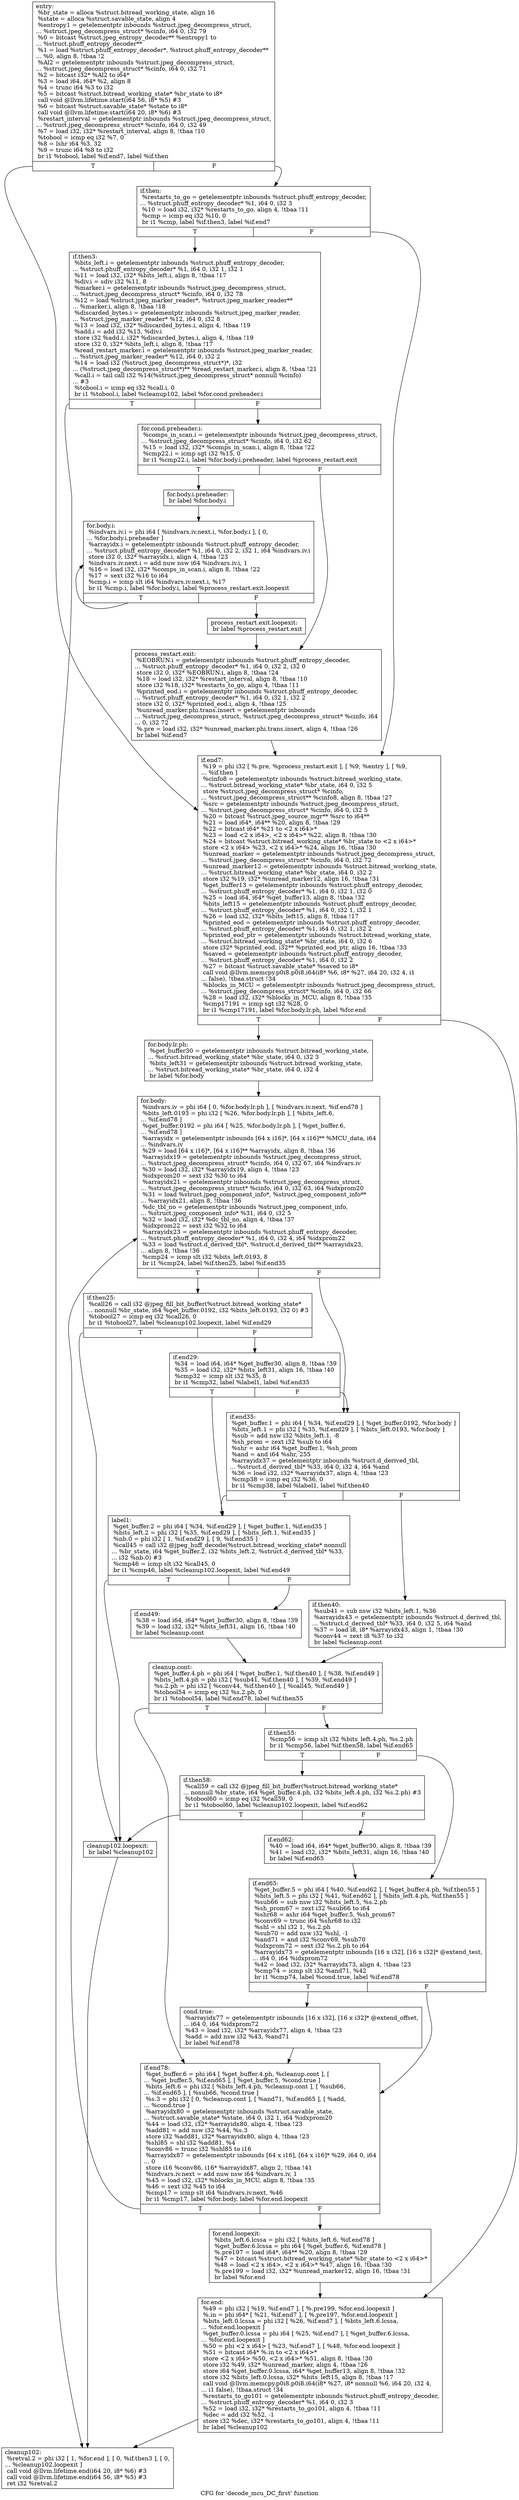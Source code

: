 digraph "CFG for 'decode_mcu_DC_first' function" {
	label="CFG for 'decode_mcu_DC_first' function";

	Node0x4faf3f0 [shape=record,label="{entry:\l  %br_state = alloca %struct.bitread_working_state, align 16\l  %state = alloca %struct.savable_state, align 4\l  %entropy1 = getelementptr inbounds %struct.jpeg_decompress_struct,\l... %struct.jpeg_decompress_struct* %cinfo, i64 0, i32 79\l  %0 = bitcast %struct.jpeg_entropy_decoder** %entropy1 to\l... %struct.phuff_entropy_decoder**\l  %1 = load %struct.phuff_entropy_decoder*, %struct.phuff_entropy_decoder**\l... %0, align 8, !tbaa !2\l  %Al2 = getelementptr inbounds %struct.jpeg_decompress_struct,\l... %struct.jpeg_decompress_struct* %cinfo, i64 0, i32 71\l  %2 = bitcast i32* %Al2 to i64*\l  %3 = load i64, i64* %2, align 8\l  %4 = trunc i64 %3 to i32\l  %5 = bitcast %struct.bitread_working_state* %br_state to i8*\l  call void @llvm.lifetime.start(i64 56, i8* %5) #3\l  %6 = bitcast %struct.savable_state* %state to i8*\l  call void @llvm.lifetime.start(i64 20, i8* %6) #3\l  %restart_interval = getelementptr inbounds %struct.jpeg_decompress_struct,\l... %struct.jpeg_decompress_struct* %cinfo, i64 0, i32 49\l  %7 = load i32, i32* %restart_interval, align 8, !tbaa !10\l  %tobool = icmp eq i32 %7, 0\l  %8 = lshr i64 %3, 32\l  %9 = trunc i64 %8 to i32\l  br i1 %tobool, label %if.end7, label %if.then\l|{<s0>T|<s1>F}}"];
	Node0x4faf3f0:s0 -> Node0x4faf880;
	Node0x4faf3f0:s1 -> Node0x4fb0590;
	Node0x4fb0590 [shape=record,label="{if.then:                                          \l  %restarts_to_go = getelementptr inbounds %struct.phuff_entropy_decoder,\l... %struct.phuff_entropy_decoder* %1, i64 0, i32 3\l  %10 = load i32, i32* %restarts_to_go, align 4, !tbaa !11\l  %cmp = icmp eq i32 %10, 0\l  br i1 %cmp, label %if.then3, label %if.end7\l|{<s0>T|<s1>F}}"];
	Node0x4fb0590:s0 -> Node0x4faf310;
	Node0x4fb0590:s1 -> Node0x4faf880;
	Node0x4faf310 [shape=record,label="{if.then3:                                         \l  %bits_left.i = getelementptr inbounds %struct.phuff_entropy_decoder,\l... %struct.phuff_entropy_decoder* %1, i64 0, i32 1, i32 1\l  %11 = load i32, i32* %bits_left.i, align 8, !tbaa !17\l  %div.i = sdiv i32 %11, 8\l  %marker.i = getelementptr inbounds %struct.jpeg_decompress_struct,\l... %struct.jpeg_decompress_struct* %cinfo, i64 0, i32 78\l  %12 = load %struct.jpeg_marker_reader*, %struct.jpeg_marker_reader**\l... %marker.i, align 8, !tbaa !18\l  %discarded_bytes.i = getelementptr inbounds %struct.jpeg_marker_reader,\l... %struct.jpeg_marker_reader* %12, i64 0, i32 8\l  %13 = load i32, i32* %discarded_bytes.i, align 4, !tbaa !19\l  %add.i = add i32 %13, %div.i\l  store i32 %add.i, i32* %discarded_bytes.i, align 4, !tbaa !19\l  store i32 0, i32* %bits_left.i, align 8, !tbaa !17\l  %read_restart_marker.i = getelementptr inbounds %struct.jpeg_marker_reader,\l... %struct.jpeg_marker_reader* %12, i64 0, i32 2\l  %14 = load i32 (%struct.jpeg_decompress_struct*)*, i32\l... (%struct.jpeg_decompress_struct*)** %read_restart_marker.i, align 8, !tbaa !21\l  %call.i = tail call i32 %14(%struct.jpeg_decompress_struct* nonnull %cinfo)\l... #3\l  %tobool.i = icmp eq i32 %call.i, 0\l  br i1 %tobool.i, label %cleanup102, label %for.cond.preheader.i\l|{<s0>T|<s1>F}}"];
	Node0x4faf310:s0 -> Node0x4fa3910;
	Node0x4faf310:s1 -> Node0x4fa3a20;
	Node0x4fa3a20 [shape=record,label="{for.cond.preheader.i:                             \l  %comps_in_scan.i = getelementptr inbounds %struct.jpeg_decompress_struct,\l... %struct.jpeg_decompress_struct* %cinfo, i64 0, i32 62\l  %15 = load i32, i32* %comps_in_scan.i, align 8, !tbaa !22\l  %cmp22.i = icmp sgt i32 %15, 0\l  br i1 %cmp22.i, label %for.body.i.preheader, label %process_restart.exit\l|{<s0>T|<s1>F}}"];
	Node0x4fa3a20:s0 -> Node0x4fb0ed0;
	Node0x4fa3a20:s1 -> Node0x4fa3f90;
	Node0x4fb0ed0 [shape=record,label="{for.body.i.preheader:                             \l  br label %for.body.i\l}"];
	Node0x4fb0ed0 -> Node0x4fa4120;
	Node0x4fa4120 [shape=record,label="{for.body.i:                                       \l  %indvars.iv.i = phi i64 [ %indvars.iv.next.i, %for.body.i ], [ 0,\l... %for.body.i.preheader ]\l  %arrayidx.i = getelementptr inbounds %struct.phuff_entropy_decoder,\l... %struct.phuff_entropy_decoder* %1, i64 0, i32 2, i32 1, i64 %indvars.iv.i\l  store i32 0, i32* %arrayidx.i, align 4, !tbaa !23\l  %indvars.iv.next.i = add nuw nsw i64 %indvars.iv.i, 1\l  %16 = load i32, i32* %comps_in_scan.i, align 8, !tbaa !22\l  %17 = sext i32 %16 to i64\l  %cmp.i = icmp slt i64 %indvars.iv.next.i, %17\l  br i1 %cmp.i, label %for.body.i, label %process_restart.exit.loopexit\l|{<s0>T|<s1>F}}"];
	Node0x4fa4120:s0 -> Node0x4fa4120;
	Node0x4fa4120:s1 -> Node0x4fa4710;
	Node0x4fa4710 [shape=record,label="{process_restart.exit.loopexit:                    \l  br label %process_restart.exit\l}"];
	Node0x4fa4710 -> Node0x4fa3f90;
	Node0x4fa3f90 [shape=record,label="{process_restart.exit:                             \l  %EOBRUN.i = getelementptr inbounds %struct.phuff_entropy_decoder,\l... %struct.phuff_entropy_decoder* %1, i64 0, i32 2, i32 0\l  store i32 0, i32* %EOBRUN.i, align 8, !tbaa !24\l  %18 = load i32, i32* %restart_interval, align 8, !tbaa !10\l  store i32 %18, i32* %restarts_to_go, align 4, !tbaa !11\l  %printed_eod.i = getelementptr inbounds %struct.phuff_entropy_decoder,\l... %struct.phuff_entropy_decoder* %1, i64 0, i32 1, i32 2\l  store i32 0, i32* %printed_eod.i, align 4, !tbaa !25\l  %unread_marker.phi.trans.insert = getelementptr inbounds\l... %struct.jpeg_decompress_struct, %struct.jpeg_decompress_struct* %cinfo, i64\l... 0, i32 72\l  %.pre = load i32, i32* %unread_marker.phi.trans.insert, align 4, !tbaa !26\l  br label %if.end7\l}"];
	Node0x4fa3f90 -> Node0x4faf880;
	Node0x4faf880 [shape=record,label="{if.end7:                                          \l  %19 = phi i32 [ %.pre, %process_restart.exit ], [ %9, %entry ], [ %9,\l... %if.then ]\l  %cinfo8 = getelementptr inbounds %struct.bitread_working_state,\l... %struct.bitread_working_state* %br_state, i64 0, i32 5\l  store %struct.jpeg_decompress_struct* %cinfo,\l... %struct.jpeg_decompress_struct** %cinfo8, align 8, !tbaa !27\l  %src = getelementptr inbounds %struct.jpeg_decompress_struct,\l... %struct.jpeg_decompress_struct* %cinfo, i64 0, i32 5\l  %20 = bitcast %struct.jpeg_source_mgr** %src to i64**\l  %21 = load i64*, i64** %20, align 8, !tbaa !29\l  %22 = bitcast i64* %21 to \<2 x i64\>*\l  %23 = load \<2 x i64\>, \<2 x i64\>* %22, align 8, !tbaa !30\l  %24 = bitcast %struct.bitread_working_state* %br_state to \<2 x i64\>*\l  store \<2 x i64\> %23, \<2 x i64\>* %24, align 16, !tbaa !30\l  %unread_marker = getelementptr inbounds %struct.jpeg_decompress_struct,\l... %struct.jpeg_decompress_struct* %cinfo, i64 0, i32 72\l  %unread_marker12 = getelementptr inbounds %struct.bitread_working_state,\l... %struct.bitread_working_state* %br_state, i64 0, i32 2\l  store i32 %19, i32* %unread_marker12, align 16, !tbaa !31\l  %get_buffer13 = getelementptr inbounds %struct.phuff_entropy_decoder,\l... %struct.phuff_entropy_decoder* %1, i64 0, i32 1, i32 0\l  %25 = load i64, i64* %get_buffer13, align 8, !tbaa !32\l  %bits_left15 = getelementptr inbounds %struct.phuff_entropy_decoder,\l... %struct.phuff_entropy_decoder* %1, i64 0, i32 1, i32 1\l  %26 = load i32, i32* %bits_left15, align 8, !tbaa !17\l  %printed_eod = getelementptr inbounds %struct.phuff_entropy_decoder,\l... %struct.phuff_entropy_decoder* %1, i64 0, i32 1, i32 2\l  %printed_eod_ptr = getelementptr inbounds %struct.bitread_working_state,\l... %struct.bitread_working_state* %br_state, i64 0, i32 6\l  store i32* %printed_eod, i32** %printed_eod_ptr, align 16, !tbaa !33\l  %saved = getelementptr inbounds %struct.phuff_entropy_decoder,\l... %struct.phuff_entropy_decoder* %1, i64 0, i32 2\l  %27 = bitcast %struct.savable_state* %saved to i8*\l  call void @llvm.memcpy.p0i8.p0i8.i64(i8* %6, i8* %27, i64 20, i32 4, i1\l... false), !tbaa.struct !34\l  %blocks_in_MCU = getelementptr inbounds %struct.jpeg_decompress_struct,\l... %struct.jpeg_decompress_struct* %cinfo, i64 0, i32 66\l  %28 = load i32, i32* %blocks_in_MCU, align 8, !tbaa !35\l  %cmp17191 = icmp sgt i32 %28, 0\l  br i1 %cmp17191, label %for.body.lr.ph, label %for.end\l|{<s0>T|<s1>F}}"];
	Node0x4faf880:s0 -> Node0x4fa3c50;
	Node0x4faf880:s1 -> Node0x4fa3d30;
	Node0x4fa3c50 [shape=record,label="{for.body.lr.ph:                                   \l  %get_buffer30 = getelementptr inbounds %struct.bitread_working_state,\l... %struct.bitread_working_state* %br_state, i64 0, i32 3\l  %bits_left31 = getelementptr inbounds %struct.bitread_working_state,\l... %struct.bitread_working_state* %br_state, i64 0, i32 4\l  br label %for.body\l}"];
	Node0x4fa3c50 -> Node0x4fb9ca0;
	Node0x4fb9ca0 [shape=record,label="{for.body:                                         \l  %indvars.iv = phi i64 [ 0, %for.body.lr.ph ], [ %indvars.iv.next, %if.end78 ]\l  %bits_left.0193 = phi i32 [ %26, %for.body.lr.ph ], [ %bits_left.6,\l... %if.end78 ]\l  %get_buffer.0192 = phi i64 [ %25, %for.body.lr.ph ], [ %get_buffer.6,\l... %if.end78 ]\l  %arrayidx = getelementptr inbounds [64 x i16]*, [64 x i16]** %MCU_data, i64\l... %indvars.iv\l  %29 = load [64 x i16]*, [64 x i16]** %arrayidx, align 8, !tbaa !36\l  %arrayidx19 = getelementptr inbounds %struct.jpeg_decompress_struct,\l... %struct.jpeg_decompress_struct* %cinfo, i64 0, i32 67, i64 %indvars.iv\l  %30 = load i32, i32* %arrayidx19, align 4, !tbaa !23\l  %idxprom20 = sext i32 %30 to i64\l  %arrayidx21 = getelementptr inbounds %struct.jpeg_decompress_struct,\l... %struct.jpeg_decompress_struct* %cinfo, i64 0, i32 63, i64 %idxprom20\l  %31 = load %struct.jpeg_component_info*, %struct.jpeg_component_info**\l... %arrayidx21, align 8, !tbaa !36\l  %dc_tbl_no = getelementptr inbounds %struct.jpeg_component_info,\l... %struct.jpeg_component_info* %31, i64 0, i32 5\l  %32 = load i32, i32* %dc_tbl_no, align 4, !tbaa !37\l  %idxprom22 = sext i32 %32 to i64\l  %arrayidx23 = getelementptr inbounds %struct.phuff_entropy_decoder,\l... %struct.phuff_entropy_decoder* %1, i64 0, i32 4, i64 %idxprom22\l  %33 = load %struct.d_derived_tbl*, %struct.d_derived_tbl** %arrayidx23,\l... align 8, !tbaa !36\l  %cmp24 = icmp slt i32 %bits_left.0193, 8\l  br i1 %cmp24, label %if.then25, label %if.end35\l|{<s0>T|<s1>F}}"];
	Node0x4fb9ca0:s0 -> Node0x4fbb290;
	Node0x4fb9ca0:s1 -> Node0x4fbb340;
	Node0x4fbb290 [shape=record,label="{if.then25:                                        \l  %call26 = call i32 @jpeg_fill_bit_buffer(%struct.bitread_working_state*\l... nonnull %br_state, i64 %get_buffer.0192, i32 %bits_left.0193, i32 0) #3\l  %tobool27 = icmp eq i32 %call26, 0\l  br i1 %tobool27, label %cleanup102.loopexit, label %if.end29\l|{<s0>T|<s1>F}}"];
	Node0x4fbb290:s0 -> Node0x4fbb830;
	Node0x4fbb290:s1 -> Node0x4fbb930;
	Node0x4fbb930 [shape=record,label="{if.end29:                                         \l  %34 = load i64, i64* %get_buffer30, align 8, !tbaa !39\l  %35 = load i32, i32* %bits_left31, align 16, !tbaa !40\l  %cmp32 = icmp slt i32 %35, 8\l  br i1 %cmp32, label %label1, label %if.end35\l|{<s0>T|<s1>F}}"];
	Node0x4fbb930:s0 -> Node0x4fbbdd0;
	Node0x4fbb930:s1 -> Node0x4fbb340;
	Node0x4fbb340 [shape=record,label="{if.end35:                                         \l  %get_buffer.1 = phi i64 [ %34, %if.end29 ], [ %get_buffer.0192, %for.body ]\l  %bits_left.1 = phi i32 [ %35, %if.end29 ], [ %bits_left.0193, %for.body ]\l  %sub = add nsw i32 %bits_left.1, -8\l  %sh_prom = zext i32 %sub to i64\l  %shr = ashr i64 %get_buffer.1, %sh_prom\l  %and = and i64 %shr, 255\l  %arrayidx37 = getelementptr inbounds %struct.d_derived_tbl,\l... %struct.d_derived_tbl* %33, i64 0, i32 4, i64 %and\l  %36 = load i32, i32* %arrayidx37, align 4, !tbaa !23\l  %cmp38 = icmp eq i32 %36, 0\l  br i1 %cmp38, label %label1, label %if.then40\l|{<s0>T|<s1>F}}"];
	Node0x4fbb340:s0 -> Node0x4fbbdd0;
	Node0x4fbb340:s1 -> Node0x4fbc560;
	Node0x4fbc560 [shape=record,label="{if.then40:                                        \l  %sub41 = sub nsw i32 %bits_left.1, %36\l  %arrayidx43 = getelementptr inbounds %struct.d_derived_tbl,\l... %struct.d_derived_tbl* %33, i64 0, i32 5, i64 %and\l  %37 = load i8, i8* %arrayidx43, align 1, !tbaa !30\l  %conv44 = zext i8 %37 to i32\l  br label %cleanup.cont\l}"];
	Node0x4fbc560 -> Node0x4fbc8e0;
	Node0x4fbbdd0 [shape=record,label="{label1:                                           \l  %get_buffer.2 = phi i64 [ %34, %if.end29 ], [ %get_buffer.1, %if.end35 ]\l  %bits_left.2 = phi i32 [ %35, %if.end29 ], [ %bits_left.1, %if.end35 ]\l  %nb.0 = phi i32 [ 1, %if.end29 ], [ 9, %if.end35 ]\l  %call45 = call i32 @jpeg_huff_decode(%struct.bitread_working_state* nonnull\l... %br_state, i64 %get_buffer.2, i32 %bits_left.2, %struct.d_derived_tbl* %33,\l... i32 %nb.0) #3\l  %cmp46 = icmp slt i32 %call45, 0\l  br i1 %cmp46, label %cleanup102.loopexit, label %if.end49\l|{<s0>T|<s1>F}}"];
	Node0x4fbbdd0:s0 -> Node0x4fbb830;
	Node0x4fbbdd0:s1 -> Node0x4fbe0a0;
	Node0x4fbe0a0 [shape=record,label="{if.end49:                                         \l  %38 = load i64, i64* %get_buffer30, align 8, !tbaa !39\l  %39 = load i32, i32* %bits_left31, align 16, !tbaa !40\l  br label %cleanup.cont\l}"];
	Node0x4fbe0a0 -> Node0x4fbc8e0;
	Node0x4fbc8e0 [shape=record,label="{cleanup.cont:                                     \l  %get_buffer.4.ph = phi i64 [ %get_buffer.1, %if.then40 ], [ %38, %if.end49 ]\l  %bits_left.4.ph = phi i32 [ %sub41, %if.then40 ], [ %39, %if.end49 ]\l  %s.2.ph = phi i32 [ %conv44, %if.then40 ], [ %call45, %if.end49 ]\l  %tobool54 = icmp eq i32 %s.2.ph, 0\l  br i1 %tobool54, label %if.end78, label %if.then55\l|{<s0>T|<s1>F}}"];
	Node0x4fbc8e0:s0 -> Node0x4fb9df0;
	Node0x4fbc8e0:s1 -> Node0x4fb95b0;
	Node0x4fb95b0 [shape=record,label="{if.then55:                                        \l  %cmp56 = icmp slt i32 %bits_left.4.ph, %s.2.ph\l  br i1 %cmp56, label %if.then58, label %if.end65\l|{<s0>T|<s1>F}}"];
	Node0x4fb95b0:s0 -> Node0x4fb97c0;
	Node0x4fb95b0:s1 -> Node0x4fb9840;
	Node0x4fb97c0 [shape=record,label="{if.then58:                                        \l  %call59 = call i32 @jpeg_fill_bit_buffer(%struct.bitread_working_state*\l... nonnull %br_state, i64 %get_buffer.4.ph, i32 %bits_left.4.ph, i32 %s.2.ph) #3\l  %tobool60 = icmp eq i32 %call59, 0\l  br i1 %tobool60, label %cleanup102.loopexit, label %if.end62\l|{<s0>T|<s1>F}}"];
	Node0x4fb97c0:s0 -> Node0x4fbb830;
	Node0x4fb97c0:s1 -> Node0x4fbfe40;
	Node0x4fbfe40 [shape=record,label="{if.end62:                                         \l  %40 = load i64, i64* %get_buffer30, align 8, !tbaa !39\l  %41 = load i32, i32* %bits_left31, align 16, !tbaa !40\l  br label %if.end65\l}"];
	Node0x4fbfe40 -> Node0x4fb9840;
	Node0x4fb9840 [shape=record,label="{if.end65:                                         \l  %get_buffer.5 = phi i64 [ %40, %if.end62 ], [ %get_buffer.4.ph, %if.then55 ]\l  %bits_left.5 = phi i32 [ %41, %if.end62 ], [ %bits_left.4.ph, %if.then55 ]\l  %sub66 = sub nsw i32 %bits_left.5, %s.2.ph\l  %sh_prom67 = zext i32 %sub66 to i64\l  %shr68 = ashr i64 %get_buffer.5, %sh_prom67\l  %conv69 = trunc i64 %shr68 to i32\l  %shl = shl i32 1, %s.2.ph\l  %sub70 = add nsw i32 %shl, -1\l  %and71 = and i32 %conv69, %sub70\l  %idxprom72 = sext i32 %s.2.ph to i64\l  %arrayidx73 = getelementptr inbounds [16 x i32], [16 x i32]* @extend_test,\l... i64 0, i64 %idxprom72\l  %42 = load i32, i32* %arrayidx73, align 4, !tbaa !23\l  %cmp74 = icmp slt i32 %and71, %42\l  br i1 %cmp74, label %cond.true, label %if.end78\l|{<s0>T|<s1>F}}"];
	Node0x4fb9840:s0 -> Node0x4fc0780;
	Node0x4fb9840:s1 -> Node0x4fb9df0;
	Node0x4fc0780 [shape=record,label="{cond.true:                                        \l  %arrayidx77 = getelementptr inbounds [16 x i32], [16 x i32]* @extend_offset,\l... i64 0, i64 %idxprom72\l  %43 = load i32, i32* %arrayidx77, align 4, !tbaa !23\l  %add = add nsw i32 %43, %and71\l  br label %if.end78\l}"];
	Node0x4fc0780 -> Node0x4fb9df0;
	Node0x4fb9df0 [shape=record,label="{if.end78:                                         \l  %get_buffer.6 = phi i64 [ %get_buffer.4.ph, %cleanup.cont ], [\l... %get_buffer.5, %if.end65 ], [ %get_buffer.5, %cond.true ]\l  %bits_left.6 = phi i32 [ %bits_left.4.ph, %cleanup.cont ], [ %sub66,\l... %if.end65 ], [ %sub66, %cond.true ]\l  %s.3 = phi i32 [ 0, %cleanup.cont ], [ %and71, %if.end65 ], [ %add,\l... %cond.true ]\l  %arrayidx80 = getelementptr inbounds %struct.savable_state,\l... %struct.savable_state* %state, i64 0, i32 1, i64 %idxprom20\l  %44 = load i32, i32* %arrayidx80, align 4, !tbaa !23\l  %add81 = add nsw i32 %44, %s.3\l  store i32 %add81, i32* %arrayidx80, align 4, !tbaa !23\l  %shl85 = shl i32 %add81, %4\l  %conv86 = trunc i32 %shl85 to i16\l  %arrayidx87 = getelementptr inbounds [64 x i16], [64 x i16]* %29, i64 0, i64\l... 0\l  store i16 %conv86, i16* %arrayidx87, align 2, !tbaa !41\l  %indvars.iv.next = add nuw nsw i64 %indvars.iv, 1\l  %45 = load i32, i32* %blocks_in_MCU, align 8, !tbaa !35\l  %46 = sext i32 %45 to i64\l  %cmp17 = icmp slt i64 %indvars.iv.next, %46\l  br i1 %cmp17, label %for.body, label %for.end.loopexit\l|{<s0>T|<s1>F}}"];
	Node0x4fb9df0:s0 -> Node0x4fb9ca0;
	Node0x4fb9df0:s1 -> Node0x4fc1d80;
	Node0x4fc1d80 [shape=record,label="{for.end.loopexit:                                 \l  %bits_left.6.lcssa = phi i32 [ %bits_left.6, %if.end78 ]\l  %get_buffer.6.lcssa = phi i64 [ %get_buffer.6, %if.end78 ]\l  %.pre197 = load i64*, i64** %20, align 8, !tbaa !29\l  %47 = bitcast %struct.bitread_working_state* %br_state to \<2 x i64\>*\l  %48 = load \<2 x i64\>, \<2 x i64\>* %47, align 16, !tbaa !30\l  %.pre199 = load i32, i32* %unread_marker12, align 16, !tbaa !31\l  br label %for.end\l}"];
	Node0x4fc1d80 -> Node0x4fa3d30;
	Node0x4fa3d30 [shape=record,label="{for.end:                                          \l  %49 = phi i32 [ %19, %if.end7 ], [ %.pre199, %for.end.loopexit ]\l  %.in = phi i64* [ %21, %if.end7 ], [ %.pre197, %for.end.loopexit ]\l  %bits_left.0.lcssa = phi i32 [ %26, %if.end7 ], [ %bits_left.6.lcssa,\l... %for.end.loopexit ]\l  %get_buffer.0.lcssa = phi i64 [ %25, %if.end7 ], [ %get_buffer.6.lcssa,\l... %for.end.loopexit ]\l  %50 = phi \<2 x i64\> [ %23, %if.end7 ], [ %48, %for.end.loopexit ]\l  %51 = bitcast i64* %.in to \<2 x i64\>*\l  store \<2 x i64\> %50, \<2 x i64\>* %51, align 8, !tbaa !30\l  store i32 %49, i32* %unread_marker, align 4, !tbaa !26\l  store i64 %get_buffer.0.lcssa, i64* %get_buffer13, align 8, !tbaa !32\l  store i32 %bits_left.0.lcssa, i32* %bits_left15, align 8, !tbaa !17\l  call void @llvm.memcpy.p0i8.p0i8.i64(i8* %27, i8* nonnull %6, i64 20, i32 4,\l... i1 false), !tbaa.struct !34\l  %restarts_to_go101 = getelementptr inbounds %struct.phuff_entropy_decoder,\l... %struct.phuff_entropy_decoder* %1, i64 0, i32 3\l  %52 = load i32, i32* %restarts_to_go101, align 4, !tbaa !11\l  %dec = add i32 %52, -1\l  store i32 %dec, i32* %restarts_to_go101, align 4, !tbaa !11\l  br label %cleanup102\l}"];
	Node0x4fa3d30 -> Node0x4fa3910;
	Node0x4fbb830 [shape=record,label="{cleanup102.loopexit:                              \l  br label %cleanup102\l}"];
	Node0x4fbb830 -> Node0x4fa3910;
	Node0x4fa3910 [shape=record,label="{cleanup102:                                       \l  %retval.2 = phi i32 [ 1, %for.end ], [ 0, %if.then3 ], [ 0,\l... %cleanup102.loopexit ]\l  call void @llvm.lifetime.end(i64 20, i8* %6) #3\l  call void @llvm.lifetime.end(i64 56, i8* %5) #3\l  ret i32 %retval.2\l}"];
}
